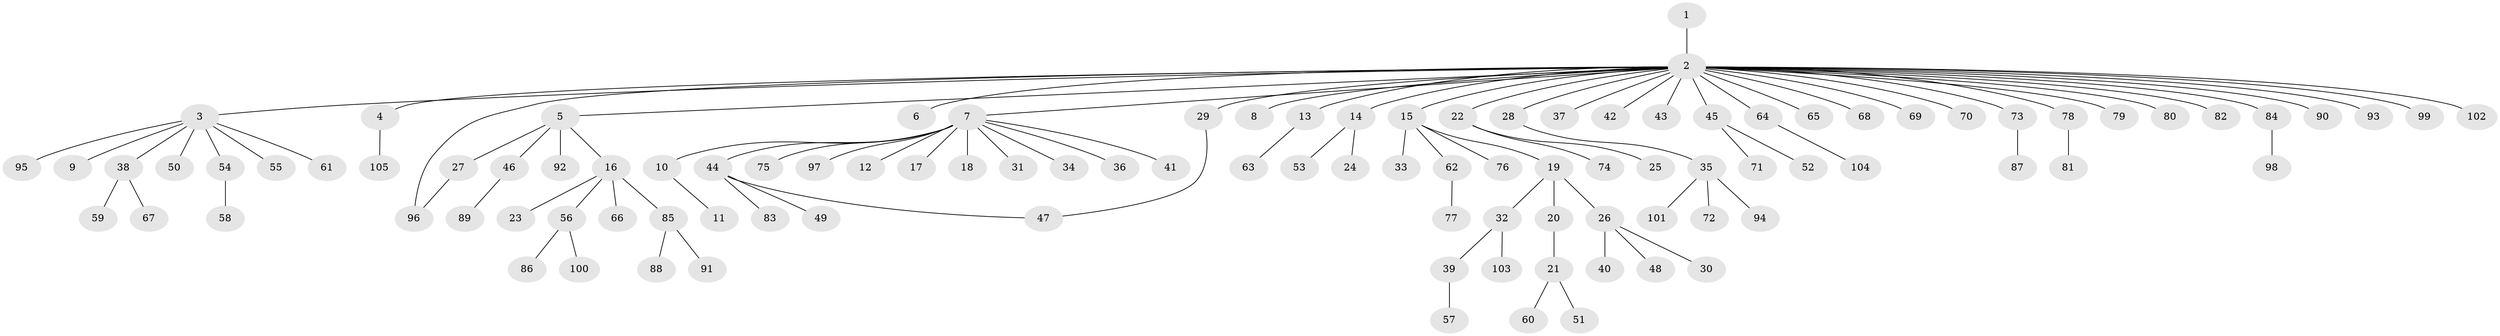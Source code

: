 // Generated by graph-tools (version 1.1) at 2025/49/03/09/25 03:49:50]
// undirected, 105 vertices, 106 edges
graph export_dot {
graph [start="1"]
  node [color=gray90,style=filled];
  1;
  2;
  3;
  4;
  5;
  6;
  7;
  8;
  9;
  10;
  11;
  12;
  13;
  14;
  15;
  16;
  17;
  18;
  19;
  20;
  21;
  22;
  23;
  24;
  25;
  26;
  27;
  28;
  29;
  30;
  31;
  32;
  33;
  34;
  35;
  36;
  37;
  38;
  39;
  40;
  41;
  42;
  43;
  44;
  45;
  46;
  47;
  48;
  49;
  50;
  51;
  52;
  53;
  54;
  55;
  56;
  57;
  58;
  59;
  60;
  61;
  62;
  63;
  64;
  65;
  66;
  67;
  68;
  69;
  70;
  71;
  72;
  73;
  74;
  75;
  76;
  77;
  78;
  79;
  80;
  81;
  82;
  83;
  84;
  85;
  86;
  87;
  88;
  89;
  90;
  91;
  92;
  93;
  94;
  95;
  96;
  97;
  98;
  99;
  100;
  101;
  102;
  103;
  104;
  105;
  1 -- 2;
  2 -- 3;
  2 -- 4;
  2 -- 5;
  2 -- 6;
  2 -- 7;
  2 -- 8;
  2 -- 13;
  2 -- 14;
  2 -- 15;
  2 -- 22;
  2 -- 28;
  2 -- 29;
  2 -- 37;
  2 -- 42;
  2 -- 43;
  2 -- 45;
  2 -- 64;
  2 -- 65;
  2 -- 68;
  2 -- 69;
  2 -- 70;
  2 -- 73;
  2 -- 78;
  2 -- 79;
  2 -- 80;
  2 -- 82;
  2 -- 84;
  2 -- 90;
  2 -- 93;
  2 -- 96;
  2 -- 99;
  2 -- 102;
  3 -- 9;
  3 -- 38;
  3 -- 50;
  3 -- 54;
  3 -- 55;
  3 -- 61;
  3 -- 95;
  4 -- 105;
  5 -- 16;
  5 -- 27;
  5 -- 46;
  5 -- 92;
  7 -- 10;
  7 -- 12;
  7 -- 17;
  7 -- 18;
  7 -- 31;
  7 -- 34;
  7 -- 36;
  7 -- 41;
  7 -- 44;
  7 -- 75;
  7 -- 97;
  10 -- 11;
  13 -- 63;
  14 -- 24;
  14 -- 53;
  15 -- 19;
  15 -- 33;
  15 -- 62;
  15 -- 76;
  16 -- 23;
  16 -- 56;
  16 -- 66;
  16 -- 85;
  19 -- 20;
  19 -- 26;
  19 -- 32;
  20 -- 21;
  21 -- 51;
  21 -- 60;
  22 -- 25;
  22 -- 74;
  26 -- 30;
  26 -- 40;
  26 -- 48;
  27 -- 96;
  28 -- 35;
  29 -- 47;
  32 -- 39;
  32 -- 103;
  35 -- 72;
  35 -- 94;
  35 -- 101;
  38 -- 59;
  38 -- 67;
  39 -- 57;
  44 -- 47;
  44 -- 49;
  44 -- 83;
  45 -- 52;
  45 -- 71;
  46 -- 89;
  54 -- 58;
  56 -- 86;
  56 -- 100;
  62 -- 77;
  64 -- 104;
  73 -- 87;
  78 -- 81;
  84 -- 98;
  85 -- 88;
  85 -- 91;
}
